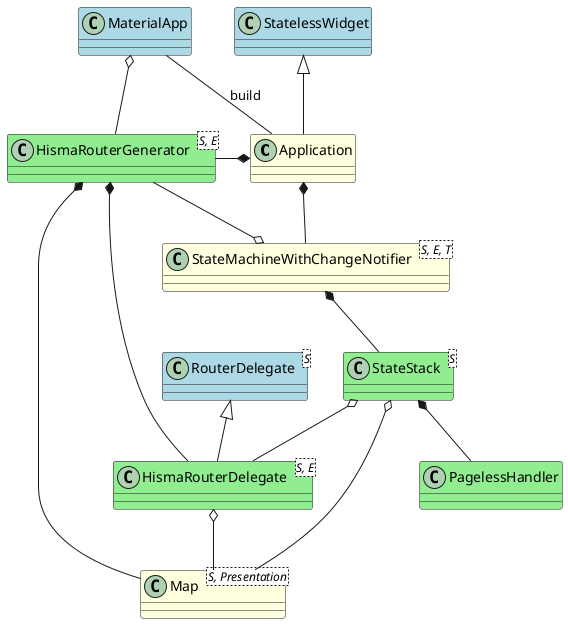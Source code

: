 @startuml Class Diagram
class Application #LightYellow
class StateMachineWithChangeNotifier<S, E, T> #LightYellow
class RouterDelegate<S> #LightBlue
class HismaRouterDelegate<S, E> #LightGreen
class HismaRouterGenerator<S, E> #LightGreen
class Map<S, Presentation> #LightYellow
class StatelessWidget #LightBlue
class MaterialApp #LightBlue
class StateStack<S> #LightGreen
class PagelessHandler #LightGreen

StatelessWidget <|-- Application
MaterialApp -- Application : build
MaterialApp o-- HismaRouterGenerator
Application *-- StateMachineWithChangeNotifier
HismaRouterGenerator -* Application

' HismaRouterGenerator o-- StateMachineWithChangeNotifier
HismaRouterGenerator --o StateMachineWithChangeNotifier
HismaRouterDelegate -* HismaRouterGenerator

RouterDelegate <|-- HismaRouterDelegate

HismaRouterGenerator *-- Map
HismaRouterDelegate o-- Map
Map --o StateStack

StateMachineWithChangeNotifier *--  StateStack

StateStack *-- PagelessHandler
StateStack o-- HismaRouterDelegate

@enduml

@startuml How state change is propagated
class StateMachineWithChangeNotifier<S, E, T> #LightYellow
class HismaRouterDelegate<S, E> #LightGreen
class StateStack<S> #LightGreen
class PagelessHandler #LightGreen

StateMachineWithChangeNotifier o-- StateStack
StateStack o-- HismaRouterDelegate
StateStack *-- PagelessHandler

@enduml

@startuml New Class Diagram
class Application #LightYellow
class StateMachineWithChangeNotifier<S, E, T> #LightYellow
class RouterDelegate<S> #LightBlue
class HismaRouterDelegate<S, E> #LightGreen
class HismaRouterGenerator<S, E> #LightGreen
class Map<S, Presentation> #LightYellow
class StatelessWidget #LightBlue
class MaterialApp #LightBlue
class StateStack<S> #LightGreen
class PagelessHandler #LightGreen

StatelessWidget <|-- Application
MaterialApp -- Application : build
MaterialApp o-- HismaRouterGenerator
Application *-- StateMachineWithChangeNotifier
HismaRouterGenerator -* Application

' HismaRouterGenerator o-- StateMachineWithChangeNotifier
HismaRouterGenerator --o StateMachineWithChangeNotifier
HismaRouterDelegate -* HismaRouterGenerator

RouterDelegate <|-- HismaRouterDelegate

HismaRouterGenerator *-- Map
HismaRouterDelegate o-- Map
Map --o StateStack

StateMachineWithChangeNotifier *--  StateStack

StateStack *-- PagelessHandler
StateStack o-- HismaRouterDelegate

@enduml
